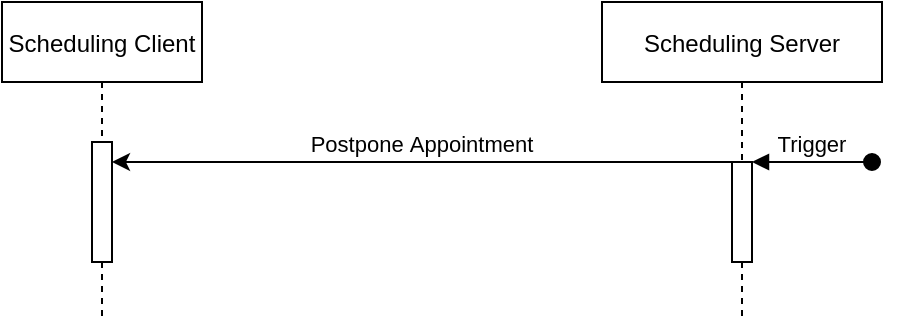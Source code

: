 <mxfile>
    <diagram name="Seite-1" id="q25PIQKFB_0P2NkEKlFj">
        <mxGraphModel dx="1401" dy="-542" grid="1" gridSize="10" guides="1" tooltips="1" connect="1" arrows="1" fold="1" page="1" pageScale="1" pageWidth="827" pageHeight="1169" math="0" shadow="0">
            <root>
                <mxCell id="0"/>
                <mxCell id="1" parent="0"/>
                <mxCell id="3puozs7UxtqKZBK5fwl_-8" value="Scheduling Client" style="shape=umlLifeline;perimeter=lifelinePerimeter;container=1;collapsible=0;recursiveResize=0;rounded=0;shadow=0;strokeWidth=1;" parent="1" vertex="1">
                    <mxGeometry x="121" y="1720" width="100" height="160" as="geometry"/>
                </mxCell>
                <mxCell id="3puozs7UxtqKZBK5fwl_-9" value="" style="points=[];perimeter=orthogonalPerimeter;rounded=0;shadow=0;strokeWidth=1;" parent="3puozs7UxtqKZBK5fwl_-8" vertex="1">
                    <mxGeometry x="45" y="70" width="10" height="60" as="geometry"/>
                </mxCell>
                <mxCell id="3puozs7UxtqKZBK5fwl_-10" value="Scheduling Server" style="shape=umlLifeline;perimeter=lifelinePerimeter;container=1;collapsible=0;recursiveResize=0;rounded=0;shadow=0;strokeWidth=1;" parent="1" vertex="1">
                    <mxGeometry x="421" y="1720" width="140" height="160" as="geometry"/>
                </mxCell>
                <mxCell id="3puozs7UxtqKZBK5fwl_-11" value="" style="points=[];perimeter=orthogonalPerimeter;rounded=0;shadow=0;strokeWidth=1;" parent="3puozs7UxtqKZBK5fwl_-10" vertex="1">
                    <mxGeometry x="65" y="80" width="10" height="50" as="geometry"/>
                </mxCell>
                <mxCell id="3puozs7UxtqKZBK5fwl_-12" value="Trigger" style="verticalAlign=bottom;startArrow=oval;endArrow=block;startSize=8;shadow=0;strokeWidth=1;" parent="3puozs7UxtqKZBK5fwl_-10" edge="1">
                    <mxGeometry relative="1" as="geometry">
                        <mxPoint x="135" y="80" as="sourcePoint"/>
                        <mxPoint x="75" y="80" as="targetPoint"/>
                    </mxGeometry>
                </mxCell>
                <mxCell id="3puozs7UxtqKZBK5fwl_-13" value="Postpone Appointment" style="verticalAlign=bottom;endArrow=none;entryX=0;entryY=0;shadow=0;strokeWidth=1;startArrow=classic;startFill=1;endFill=0;" parent="1" source="3puozs7UxtqKZBK5fwl_-9" target="3puozs7UxtqKZBK5fwl_-11" edge="1">
                    <mxGeometry relative="1" as="geometry">
                        <mxPoint x="256" y="1800" as="sourcePoint"/>
                    </mxGeometry>
                </mxCell>
            </root>
        </mxGraphModel>
    </diagram>
</mxfile>